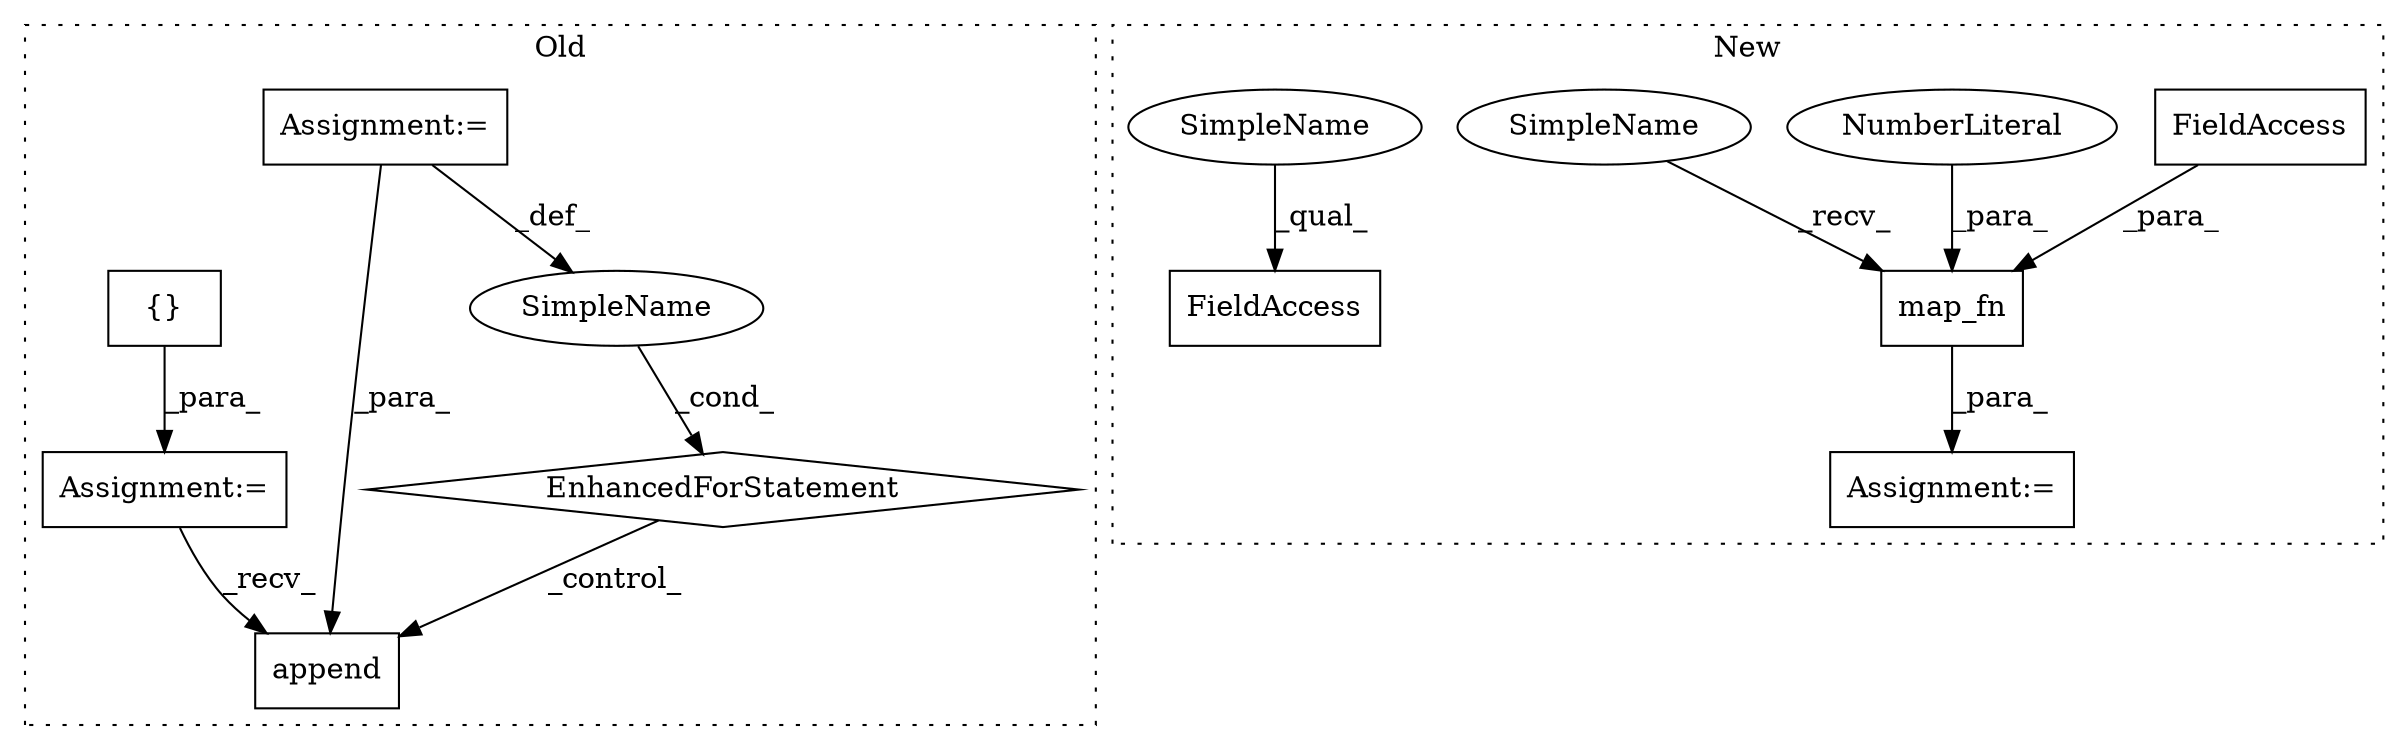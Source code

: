 digraph G {
subgraph cluster0 {
1 [label="append" a="32" s="2069,2109" l="7,1" shape="box"];
5 [label="EnhancedForStatement" a="70" s="1529,1658" l="79,2" shape="diamond"];
6 [label="SimpleName" a="42" s="1612" l="6" shape="ellipse"];
7 [label="Assignment:=" a="7" s="1529,1658" l="79,2" shape="box"];
9 [label="{}" a="4" s="1517" l="2" shape="box"];
11 [label="Assignment:=" a="7" s="1507" l="1" shape="box"];
label = "Old";
style="dotted";
}
subgraph cluster1 {
2 [label="map_fn" a="32" s="2246,2348" l="7,1" shape="box"];
3 [label="FieldAccess" a="22" s="2253" l="13" shape="box"];
4 [label="FieldAccess" a="22" s="2310" l="16" shape="box"];
8 [label="Assignment:=" a="7" s="2234" l="1" shape="box"];
10 [label="NumberLiteral" a="34" s="2347" l="1" shape="ellipse"];
12 [label="SimpleName" a="42" s="2235" l="10" shape="ellipse"];
13 [label="SimpleName" a="42" s="2310" l="10" shape="ellipse"];
label = "New";
style="dotted";
}
2 -> 8 [label="_para_"];
3 -> 2 [label="_para_"];
5 -> 1 [label="_control_"];
6 -> 5 [label="_cond_"];
7 -> 1 [label="_para_"];
7 -> 6 [label="_def_"];
9 -> 11 [label="_para_"];
10 -> 2 [label="_para_"];
11 -> 1 [label="_recv_"];
12 -> 2 [label="_recv_"];
13 -> 4 [label="_qual_"];
}